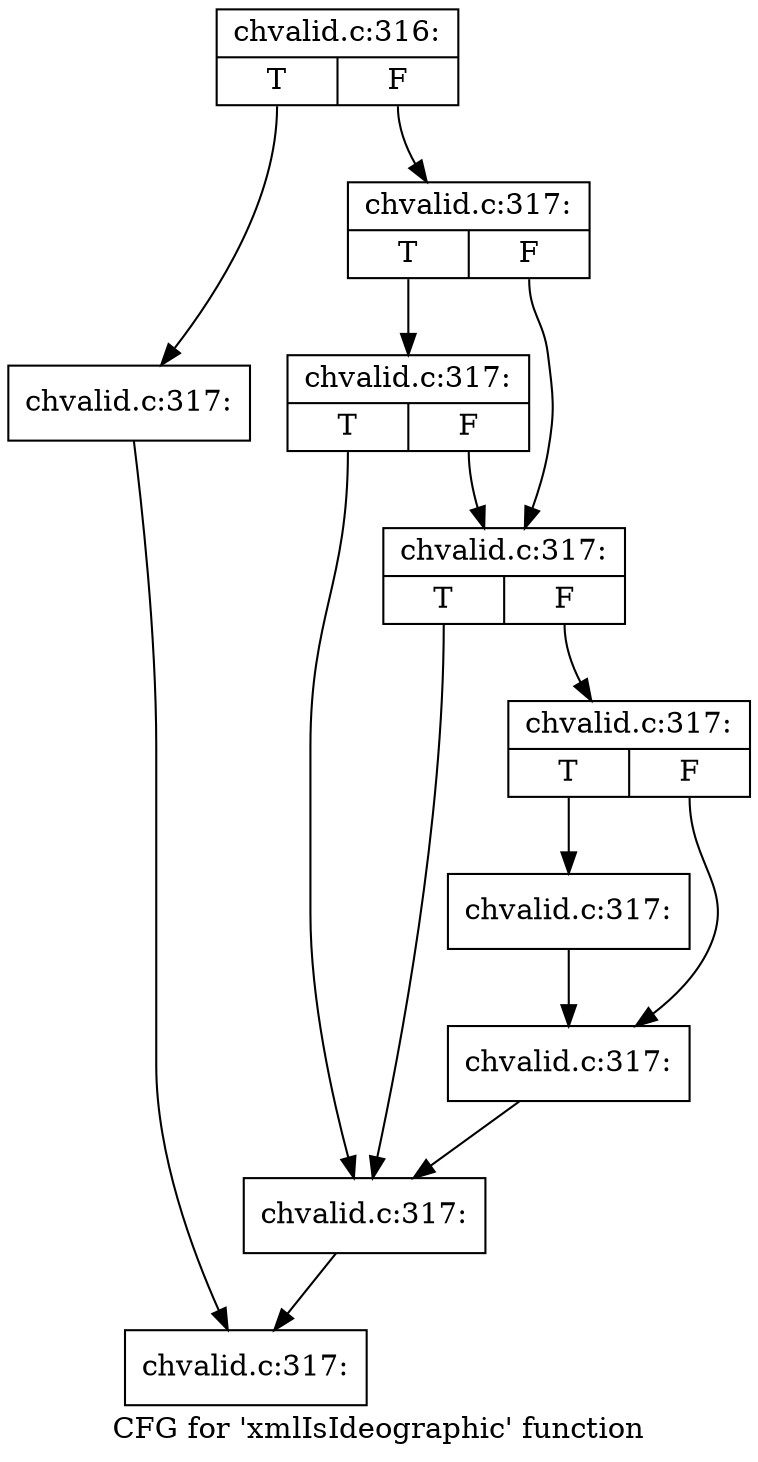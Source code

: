 digraph "CFG for 'xmlIsIdeographic' function" {
	label="CFG for 'xmlIsIdeographic' function";

	Node0x54c8a20 [shape=record,label="{chvalid.c:316:|{<s0>T|<s1>F}}"];
	Node0x54c8a20:s0 -> Node0x54c8f10;
	Node0x54c8a20:s1 -> Node0x54c8f60;
	Node0x54c8f10 [shape=record,label="{chvalid.c:317:}"];
	Node0x54c8f10 -> Node0x54c8fb0;
	Node0x54c8f60 [shape=record,label="{chvalid.c:317:|{<s0>T|<s1>F}}"];
	Node0x54c8f60:s0 -> Node0x54c92c0;
	Node0x54c8f60:s1 -> Node0x54c9270;
	Node0x54c92c0 [shape=record,label="{chvalid.c:317:|{<s0>T|<s1>F}}"];
	Node0x54c92c0:s0 -> Node0x54c91d0;
	Node0x54c92c0:s1 -> Node0x54c9270;
	Node0x54c9270 [shape=record,label="{chvalid.c:317:|{<s0>T|<s1>F}}"];
	Node0x54c9270:s0 -> Node0x54c91d0;
	Node0x54c9270:s1 -> Node0x54c9220;
	Node0x54c9220 [shape=record,label="{chvalid.c:317:|{<s0>T|<s1>F}}"];
	Node0x54c9220:s0 -> Node0x54c9920;
	Node0x54c9220:s1 -> Node0x54c98d0;
	Node0x54c9920 [shape=record,label="{chvalid.c:317:}"];
	Node0x54c9920 -> Node0x54c98d0;
	Node0x54c98d0 [shape=record,label="{chvalid.c:317:}"];
	Node0x54c98d0 -> Node0x54c91d0;
	Node0x54c91d0 [shape=record,label="{chvalid.c:317:}"];
	Node0x54c91d0 -> Node0x54c8fb0;
	Node0x54c8fb0 [shape=record,label="{chvalid.c:317:}"];
}
